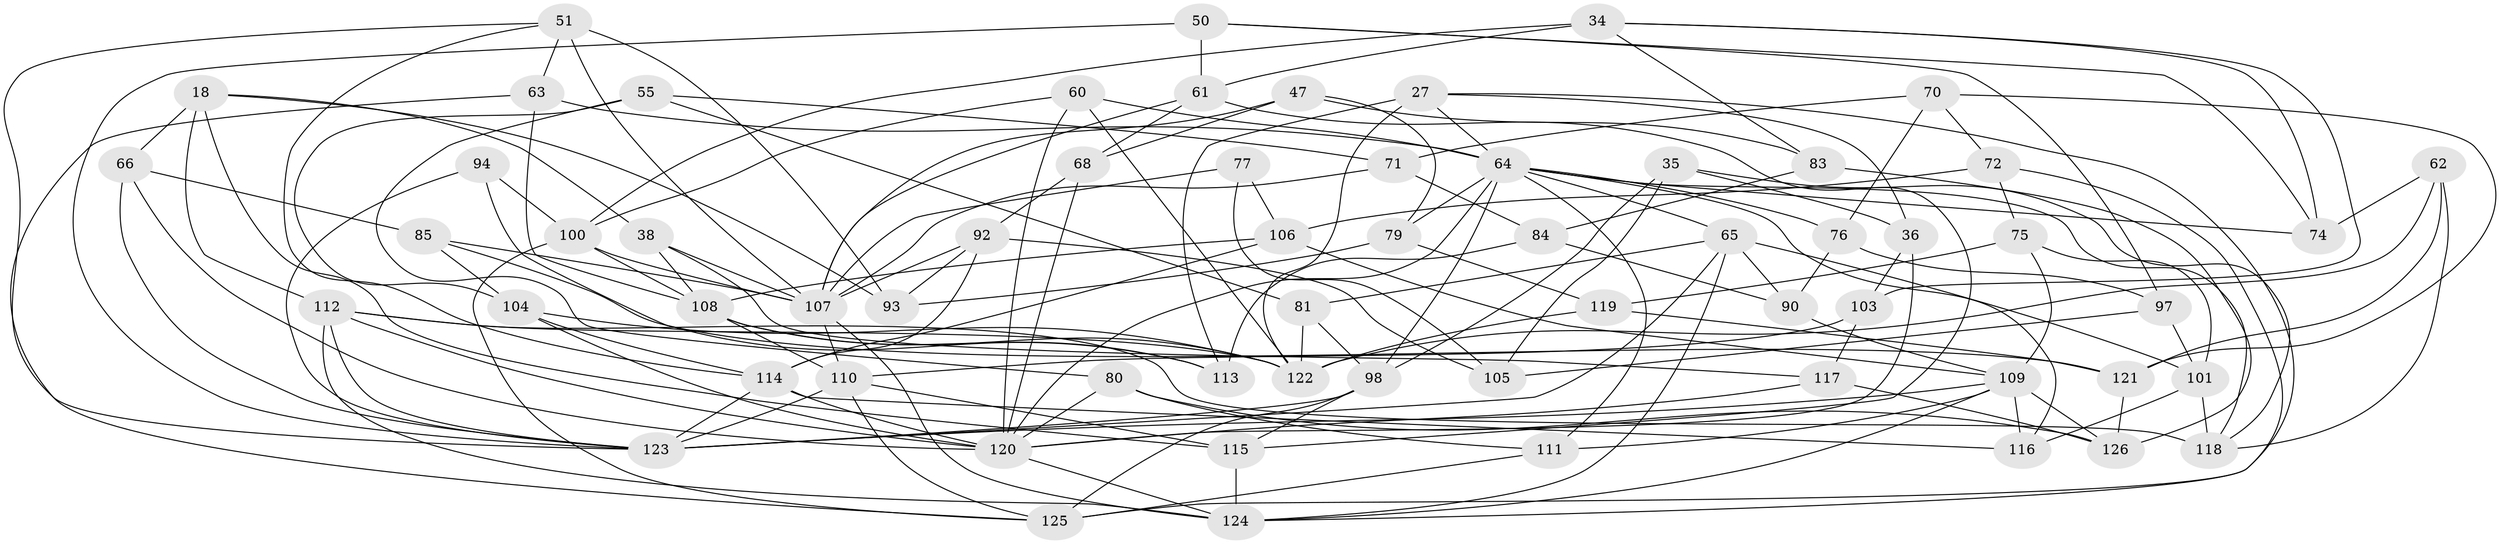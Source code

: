 // original degree distribution, {4: 1.0}
// Generated by graph-tools (version 1.1) at 2025/58/03/09/25 04:58:04]
// undirected, 63 vertices, 160 edges
graph export_dot {
graph [start="1"]
  node [color=gray90,style=filled];
  18 [super="+5"];
  27 [super="+14"];
  34 [super="+12"];
  35;
  36;
  38;
  47;
  50 [super="+6"];
  51 [super="+20"];
  55;
  60;
  61 [super="+10"];
  62;
  63;
  64 [super="+49+28+29+57"];
  65 [super="+11+31"];
  66;
  68;
  70;
  71;
  72;
  74;
  75;
  76;
  77;
  79;
  80;
  81;
  83;
  84;
  85;
  90;
  92 [super="+37+78"];
  93 [super="+54"];
  94;
  97;
  98 [super="+89+56"];
  100 [super="+21+73"];
  101 [super="+46"];
  103;
  104 [super="+53"];
  105;
  106 [super="+82"];
  107 [super="+13+59+67"];
  108 [super="+69"];
  109 [super="+42"];
  110 [super="+91"];
  111;
  112 [super="+2+58+87"];
  113;
  114 [super="+22+40+99"];
  115 [super="+86"];
  116;
  117;
  118 [super="+45"];
  119;
  120 [super="+33+44+88"];
  121 [super="+8"];
  122 [super="+15+41"];
  123 [super="+4+48+95"];
  124 [super="+96"];
  125 [super="+19+102"];
  126 [super="+43"];
  18 -- 66;
  18 -- 38;
  18 -- 93 [weight=2];
  18 -- 112;
  18 -- 115;
  27 -- 113;
  27 -- 36;
  27 -- 122 [weight=2];
  27 -- 125;
  27 -- 64;
  34 -- 83;
  34 -- 74;
  34 -- 61;
  34 -- 103;
  34 -- 100 [weight=2];
  35 -- 36;
  35 -- 105;
  35 -- 118;
  35 -- 98;
  36 -- 103;
  36 -- 120;
  38 -- 117;
  38 -- 108;
  38 -- 107;
  47 -- 68;
  47 -- 83;
  47 -- 79;
  47 -- 107;
  50 -- 97;
  50 -- 74;
  50 -- 123 [weight=2];
  50 -- 61 [weight=2];
  51 -- 123;
  51 -- 93 [weight=2];
  51 -- 114;
  51 -- 63;
  51 -- 107;
  55 -- 80;
  55 -- 71;
  55 -- 81;
  55 -- 104;
  60 -- 122;
  60 -- 100;
  60 -- 64;
  60 -- 120;
  61 -- 107;
  61 -- 115;
  61 -- 68;
  62 -- 74;
  62 -- 121;
  62 -- 118;
  62 -- 122;
  63 -- 108;
  63 -- 125;
  63 -- 64;
  64 -- 118;
  64 -- 98 [weight=2];
  64 -- 76;
  64 -- 79;
  64 -- 116;
  64 -- 111;
  64 -- 120 [weight=2];
  64 -- 65;
  64 -- 74;
  65 -- 90;
  65 -- 124 [weight=2];
  65 -- 123;
  65 -- 81;
  65 -- 101 [weight=2];
  66 -- 85;
  66 -- 123;
  66 -- 120;
  68 -- 92;
  68 -- 120;
  70 -- 76;
  70 -- 71;
  70 -- 72;
  70 -- 121;
  71 -- 84;
  71 -- 107;
  72 -- 75;
  72 -- 124;
  72 -- 106;
  75 -- 109;
  75 -- 101;
  75 -- 119;
  76 -- 97;
  76 -- 90;
  77 -- 105;
  77 -- 107 [weight=2];
  77 -- 106;
  79 -- 119;
  79 -- 93;
  80 -- 111;
  80 -- 126;
  80 -- 120;
  81 -- 122;
  81 -- 98;
  83 -- 84;
  83 -- 126;
  84 -- 90;
  84 -- 113;
  85 -- 104;
  85 -- 121;
  85 -- 107;
  90 -- 109;
  92 -- 107 [weight=3];
  92 -- 105;
  92 -- 114 [weight=2];
  92 -- 93;
  94 -- 113;
  94 -- 100 [weight=2];
  94 -- 123;
  97 -- 101;
  97 -- 105;
  98 -- 115;
  98 -- 125 [weight=2];
  98 -- 123;
  100 -- 107;
  100 -- 108 [weight=2];
  100 -- 125 [weight=2];
  101 -- 116;
  101 -- 118;
  103 -- 117;
  103 -- 110;
  104 -- 114 [weight=2];
  104 -- 122;
  104 -- 120;
  106 -- 109;
  106 -- 108;
  106 -- 114 [weight=2];
  107 -- 110;
  107 -- 124;
  108 -- 113;
  108 -- 122 [weight=2];
  108 -- 110 [weight=2];
  109 -- 116;
  109 -- 126;
  109 -- 111;
  109 -- 124;
  109 -- 123;
  110 -- 115;
  110 -- 123 [weight=2];
  110 -- 125;
  111 -- 125;
  112 -- 120 [weight=3];
  112 -- 124 [weight=2];
  112 -- 118 [weight=2];
  112 -- 123;
  112 -- 122;
  114 -- 116;
  114 -- 123;
  114 -- 120;
  115 -- 124 [weight=2];
  117 -- 126;
  117 -- 120;
  119 -- 121;
  119 -- 122;
  120 -- 124;
  121 -- 126 [weight=2];
}

